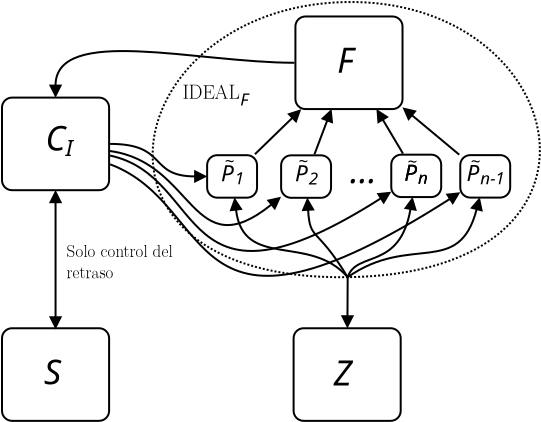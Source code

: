 <?xml version="1.0" encoding="UTF-8"?>
<dia:diagram xmlns:dia="http://www.lysator.liu.se/~alla/dia/">
  <dia:layer name="Fondo" visible="true" active="true">
    <dia:object type="Standard - Beziergon" version="0" id="O0">
      <dia:attribute name="obj_pos">
        <dia:point val="12.312,5.65"/>
      </dia:attribute>
      <dia:attribute name="obj_bb">
        <dia:rectangle val="2.667,5.596;22.13,19.458"/>
      </dia:attribute>
      <dia:attribute name="bez_points">
        <dia:point val="12.312,5.65"/>
        <dia:point val="23.525,5.382"/>
        <dia:point val="26.97,19.206"/>
        <dia:point val="12.47,19.406"/>
        <dia:point val="-2.03,19.606"/>
        <dia:point val="1.1,5.918"/>
      </dia:attribute>
      <dia:attribute name="corner_types">
        <dia:enum val="139472688"/>
        <dia:enum val="0"/>
        <dia:enum val="0"/>
      </dia:attribute>
      <dia:attribute name="line_width">
        <dia:real val="0.1"/>
      </dia:attribute>
      <dia:attribute name="show_background">
        <dia:boolean val="false"/>
      </dia:attribute>
      <dia:attribute name="line_style">
        <dia:enum val="4"/>
      </dia:attribute>
    </dia:object>
    <dia:group>
      <dia:object type="Standard - Text" version="1" id="O1">
        <dia:attribute name="obj_pos">
          <dia:point val="11.773,24.82"/>
        </dia:attribute>
        <dia:attribute name="obj_bb">
          <dia:rectangle val="11.773,23.503;13.041,26.443"/>
        </dia:attribute>
        <dia:attribute name="text">
          <dia:composite type="text">
            <dia:attribute name="string">
              <dia:string>#Z#</dia:string>
            </dia:attribute>
            <dia:attribute name="font">
              <dia:font family="LMMathSymbols9" style="8" name="Courier"/>
            </dia:attribute>
            <dia:attribute name="height">
              <dia:real val="2.117"/>
            </dia:attribute>
            <dia:attribute name="pos">
              <dia:point val="11.773,24.82"/>
            </dia:attribute>
            <dia:attribute name="color">
              <dia:color val="#000000"/>
            </dia:attribute>
            <dia:attribute name="alignment">
              <dia:enum val="0"/>
            </dia:attribute>
          </dia:composite>
        </dia:attribute>
        <dia:attribute name="valign">
          <dia:enum val="3"/>
        </dia:attribute>
      </dia:object>
      <dia:object type="Standard - Box" version="0" id="O2">
        <dia:attribute name="obj_pos">
          <dia:point val="9.766,21.958"/>
        </dia:attribute>
        <dia:attribute name="obj_bb">
          <dia:rectangle val="9.716,21.908;15.171,26.638"/>
        </dia:attribute>
        <dia:attribute name="elem_corner">
          <dia:point val="9.766,21.958"/>
        </dia:attribute>
        <dia:attribute name="elem_width">
          <dia:real val="5.355"/>
        </dia:attribute>
        <dia:attribute name="elem_height">
          <dia:real val="4.63"/>
        </dia:attribute>
        <dia:attribute name="border_width">
          <dia:real val="0.1"/>
        </dia:attribute>
        <dia:attribute name="show_background">
          <dia:boolean val="false"/>
        </dia:attribute>
        <dia:attribute name="corner_radius">
          <dia:real val="0.5"/>
        </dia:attribute>
      </dia:object>
    </dia:group>
    <dia:object type="Standard - Line" version="0" id="O3">
      <dia:attribute name="obj_pos">
        <dia:point val="12.457,21.908"/>
      </dia:attribute>
      <dia:attribute name="obj_bb">
        <dia:rectangle val="12.129,19.356;12.791,21.97"/>
      </dia:attribute>
      <dia:attribute name="conn_endpoints">
        <dia:point val="12.457,21.908"/>
        <dia:point val="12.47,19.406"/>
      </dia:attribute>
      <dia:attribute name="numcp">
        <dia:int val="1"/>
      </dia:attribute>
      <dia:attribute name="start_arrow">
        <dia:enum val="3"/>
      </dia:attribute>
      <dia:attribute name="start_arrow_length">
        <dia:real val="0.5"/>
      </dia:attribute>
      <dia:attribute name="start_arrow_width">
        <dia:real val="0.5"/>
      </dia:attribute>
      <dia:connections>
        <dia:connection handle="0" to="O2" connection="8"/>
        <dia:connection handle="1" to="O0" connection="2"/>
      </dia:connections>
    </dia:object>
    <dia:object type="Standard - Text" version="1" id="O4">
      <dia:attribute name="obj_pos">
        <dia:point val="12.583,14.717"/>
      </dia:attribute>
      <dia:attribute name="obj_bb">
        <dia:rectangle val="12.583,13.447;13.963,15.142"/>
      </dia:attribute>
      <dia:attribute name="text">
        <dia:composite type="text">
          <dia:attribute name="string">
            <dia:string>#...#</dia:string>
          </dia:attribute>
          <dia:attribute name="font">
            <dia:font family="LMMathItalic12" style="8" name="Courier"/>
          </dia:attribute>
          <dia:attribute name="height">
            <dia:real val="2.117"/>
          </dia:attribute>
          <dia:attribute name="pos">
            <dia:point val="12.583,14.717"/>
          </dia:attribute>
          <dia:attribute name="color">
            <dia:color val="#000000"/>
          </dia:attribute>
          <dia:attribute name="alignment">
            <dia:enum val="0"/>
          </dia:attribute>
        </dia:composite>
      </dia:attribute>
      <dia:attribute name="valign">
        <dia:enum val="3"/>
      </dia:attribute>
    </dia:object>
    <dia:object type="Standard - BezierLine" version="0" id="O5">
      <dia:attribute name="obj_pos">
        <dia:point val="10.39,14.374"/>
      </dia:attribute>
      <dia:attribute name="obj_bb">
        <dia:rectangle val="10.405,15.432;12.539,19.475"/>
      </dia:attribute>
      <dia:attribute name="bez_points">
        <dia:point val="10.39,14.374"/>
        <dia:point val="10.52,16.52"/>
        <dia:point val="10.893,16.806"/>
        <dia:point val="12.47,19.406"/>
      </dia:attribute>
      <dia:attribute name="corner_types">
        <dia:enum val="0"/>
        <dia:enum val="0"/>
      </dia:attribute>
      <dia:attribute name="start_arrow">
        <dia:enum val="3"/>
      </dia:attribute>
      <dia:attribute name="start_arrow_length">
        <dia:real val="0.5"/>
      </dia:attribute>
      <dia:attribute name="start_arrow_width">
        <dia:real val="0.5"/>
      </dia:attribute>
      <dia:connections>
        <dia:connection handle="0" to="O24" connection="8"/>
        <dia:connection handle="3" to="O0" connection="2"/>
      </dia:connections>
    </dia:object>
    <dia:object type="Standard - BezierLine" version="0" id="O6">
      <dia:attribute name="obj_pos">
        <dia:point val="6.69,14.367"/>
      </dia:attribute>
      <dia:attribute name="obj_bb">
        <dia:rectangle val="6.766,15.421;12.54,19.477"/>
      </dia:attribute>
      <dia:attribute name="bez_points">
        <dia:point val="6.69,14.367"/>
        <dia:point val="7.112,17.95"/>
        <dia:point val="10.562,17.2"/>
        <dia:point val="12.47,19.406"/>
      </dia:attribute>
      <dia:attribute name="corner_types">
        <dia:enum val="0"/>
        <dia:enum val="0"/>
      </dia:attribute>
      <dia:attribute name="start_arrow">
        <dia:enum val="3"/>
      </dia:attribute>
      <dia:attribute name="start_arrow_length">
        <dia:real val="0.5"/>
      </dia:attribute>
      <dia:attribute name="start_arrow_width">
        <dia:real val="0.5"/>
      </dia:attribute>
      <dia:connections>
        <dia:connection handle="0" to="O16" connection="8"/>
        <dia:connection handle="3" to="O0" connection="2"/>
      </dia:connections>
    </dia:object>
    <dia:object type="Standard - BezierLine" version="0" id="O7">
      <dia:attribute name="obj_pos">
        <dia:point val="12.47,19.406"/>
      </dia:attribute>
      <dia:attribute name="obj_bb">
        <dia:rectangle val="12.407,15.393;15.764,19.469"/>
      </dia:attribute>
      <dia:attribute name="bez_points">
        <dia:point val="12.47,19.406"/>
        <dia:point val="12.92,18.056"/>
        <dia:point val="15.27,17.985"/>
        <dia:point val="15.897,14.339"/>
      </dia:attribute>
      <dia:attribute name="corner_types">
        <dia:enum val="0"/>
        <dia:enum val="0"/>
      </dia:attribute>
      <dia:attribute name="end_arrow">
        <dia:enum val="3"/>
      </dia:attribute>
      <dia:attribute name="end_arrow_length">
        <dia:real val="0.5"/>
      </dia:attribute>
      <dia:attribute name="end_arrow_width">
        <dia:real val="0.5"/>
      </dia:attribute>
      <dia:connections>
        <dia:connection handle="0" to="O0" connection="2"/>
        <dia:connection handle="3" to="O30" connection="8"/>
      </dia:connections>
    </dia:object>
    <dia:object type="Standard - BezierLine" version="0" id="O8">
      <dia:attribute name="obj_pos">
        <dia:point val="19.347,14.363"/>
      </dia:attribute>
      <dia:attribute name="obj_bb">
        <dia:rectangle val="12.4,15.413;19.12,19.476"/>
      </dia:attribute>
      <dia:attribute name="bez_points">
        <dia:point val="19.347,14.363"/>
        <dia:point val="18.312,18.35"/>
        <dia:point val="15.613,17.2"/>
        <dia:point val="12.47,19.406"/>
      </dia:attribute>
      <dia:attribute name="corner_types">
        <dia:enum val="0"/>
        <dia:enum val="0"/>
      </dia:attribute>
      <dia:attribute name="start_arrow">
        <dia:enum val="3"/>
      </dia:attribute>
      <dia:attribute name="start_arrow_length">
        <dia:real val="0.5"/>
      </dia:attribute>
      <dia:attribute name="start_arrow_width">
        <dia:real val="0.5"/>
      </dia:attribute>
      <dia:connections>
        <dia:connection handle="0" to="O20" connection="8"/>
        <dia:connection handle="3" to="O0" connection="2"/>
      </dia:connections>
    </dia:object>
    <dia:object type="Standard - Box" version="0" id="O9">
      <dia:attribute name="obj_pos">
        <dia:point val="-4.814,10.426"/>
      </dia:attribute>
      <dia:attribute name="obj_bb">
        <dia:rectangle val="-4.864,10.376;0.591,15.106"/>
      </dia:attribute>
      <dia:attribute name="elem_corner">
        <dia:point val="-4.814,10.426"/>
      </dia:attribute>
      <dia:attribute name="elem_width">
        <dia:real val="5.355"/>
      </dia:attribute>
      <dia:attribute name="elem_height">
        <dia:real val="4.63"/>
      </dia:attribute>
      <dia:attribute name="border_width">
        <dia:real val="0.1"/>
      </dia:attribute>
      <dia:attribute name="show_background">
        <dia:boolean val="false"/>
      </dia:attribute>
      <dia:attribute name="corner_radius">
        <dia:real val="0.5"/>
      </dia:attribute>
    </dia:object>
    <dia:object type="Standard - Text" version="1" id="O10">
      <dia:attribute name="obj_pos">
        <dia:point val="-2.633,13.089"/>
      </dia:attribute>
      <dia:attribute name="obj_bb">
        <dia:rectangle val="-2.633,11.771;-1.713,14.711"/>
      </dia:attribute>
      <dia:attribute name="text">
        <dia:composite type="text">
          <dia:attribute name="string">
            <dia:string>#C#</dia:string>
          </dia:attribute>
          <dia:attribute name="font">
            <dia:font family="LMMathSymbols9" style="8" name="Courier"/>
          </dia:attribute>
          <dia:attribute name="height">
            <dia:real val="2.117"/>
          </dia:attribute>
          <dia:attribute name="pos">
            <dia:point val="-2.633,13.089"/>
          </dia:attribute>
          <dia:attribute name="color">
            <dia:color val="#000000"/>
          </dia:attribute>
          <dia:attribute name="alignment">
            <dia:enum val="0"/>
          </dia:attribute>
        </dia:composite>
      </dia:attribute>
      <dia:attribute name="valign">
        <dia:enum val="3"/>
      </dia:attribute>
    </dia:object>
    <dia:object type="Standard - Line" version="0" id="O11">
      <dia:attribute name="obj_pos">
        <dia:point val="-2.136,15.106"/>
      </dia:attribute>
      <dia:attribute name="obj_bb">
        <dia:rectangle val="-2.467,15.044;-1.805,22.02"/>
      </dia:attribute>
      <dia:attribute name="conn_endpoints">
        <dia:point val="-2.136,15.106"/>
        <dia:point val="-2.136,21.958"/>
      </dia:attribute>
      <dia:attribute name="numcp">
        <dia:int val="1"/>
      </dia:attribute>
      <dia:attribute name="start_arrow">
        <dia:enum val="3"/>
      </dia:attribute>
      <dia:attribute name="start_arrow_length">
        <dia:real val="0.5"/>
      </dia:attribute>
      <dia:attribute name="start_arrow_width">
        <dia:real val="0.5"/>
      </dia:attribute>
      <dia:attribute name="end_arrow">
        <dia:enum val="3"/>
      </dia:attribute>
      <dia:attribute name="end_arrow_length">
        <dia:real val="0.5"/>
      </dia:attribute>
      <dia:attribute name="end_arrow_width">
        <dia:real val="0.5"/>
      </dia:attribute>
      <dia:connections>
        <dia:connection handle="0" to="O9" connection="8"/>
        <dia:connection handle="1" to="O32" connection="1"/>
      </dia:connections>
    </dia:object>
    <dia:object type="Standard - Text" version="1" id="O12">
      <dia:attribute name="obj_pos">
        <dia:point val="-1.587,18.4"/>
      </dia:attribute>
      <dia:attribute name="obj_bb">
        <dia:rectangle val="-1.587,17.418;3.727,19.761"/>
      </dia:attribute>
      <dia:attribute name="text">
        <dia:composite type="text">
          <dia:attribute name="string">
            <dia:string>#Solo control del
retraso#</dia:string>
          </dia:attribute>
          <dia:attribute name="font">
            <dia:font family="LMRoman17" style="0" name="Courier"/>
          </dia:attribute>
          <dia:attribute name="height">
            <dia:real val="1.058"/>
          </dia:attribute>
          <dia:attribute name="pos">
            <dia:point val="-1.587,18.4"/>
          </dia:attribute>
          <dia:attribute name="color">
            <dia:color val="#000000"/>
          </dia:attribute>
          <dia:attribute name="alignment">
            <dia:enum val="0"/>
          </dia:attribute>
        </dia:composite>
      </dia:attribute>
      <dia:attribute name="valign">
        <dia:enum val="3"/>
      </dia:attribute>
    </dia:object>
    <dia:object type="Standard - Text" version="1" id="O13">
      <dia:attribute name="obj_pos">
        <dia:point val="-1.637,13.35"/>
      </dia:attribute>
      <dia:attribute name="obj_bb">
        <dia:rectangle val="-1.637,12.473;-0.875,14.432"/>
      </dia:attribute>
      <dia:attribute name="text">
        <dia:composite type="text">
          <dia:attribute name="string">
            <dia:string>#I#</dia:string>
          </dia:attribute>
          <dia:attribute name="font">
            <dia:font family="LMMathSymbols9" style="8" name="Courier"/>
          </dia:attribute>
          <dia:attribute name="height">
            <dia:real val="1.411"/>
          </dia:attribute>
          <dia:attribute name="pos">
            <dia:point val="-1.637,13.35"/>
          </dia:attribute>
          <dia:attribute name="color">
            <dia:color val="#000000"/>
          </dia:attribute>
          <dia:attribute name="alignment">
            <dia:enum val="0"/>
          </dia:attribute>
        </dia:composite>
      </dia:attribute>
      <dia:attribute name="valign">
        <dia:enum val="3"/>
      </dia:attribute>
    </dia:object>
    <dia:group>
      <dia:group>
        <dia:group>
          <dia:object type="Standard - Text" version="1" id="O14">
            <dia:attribute name="obj_pos">
              <dia:point val="6.142,14.606"/>
            </dia:attribute>
            <dia:attribute name="obj_bb">
              <dia:rectangle val="6.142,13.758;6.927,14.889"/>
            </dia:attribute>
            <dia:attribute name="text">
              <dia:composite type="text">
                <dia:attribute name="string">
                  <dia:string>#P#</dia:string>
                </dia:attribute>
                <dia:attribute name="font">
                  <dia:font family="LMMathItalic12" style="8" name="Courier"/>
                </dia:attribute>
                <dia:attribute name="height">
                  <dia:real val="1.411"/>
                </dia:attribute>
                <dia:attribute name="pos">
                  <dia:point val="6.142,14.606"/>
                </dia:attribute>
                <dia:attribute name="color">
                  <dia:color val="#000000"/>
                </dia:attribute>
                <dia:attribute name="alignment">
                  <dia:enum val="0"/>
                </dia:attribute>
              </dia:composite>
            </dia:attribute>
            <dia:attribute name="valign">
              <dia:enum val="3"/>
            </dia:attribute>
          </dia:object>
          <dia:object type="Standard - Text" version="1" id="O15">
            <dia:attribute name="obj_pos">
              <dia:point val="6.824,14.763"/>
            </dia:attribute>
            <dia:attribute name="obj_bb">
              <dia:rectangle val="6.824,14.128;7.239,14.975"/>
            </dia:attribute>
            <dia:attribute name="text">
              <dia:composite type="text">
                <dia:attribute name="string">
                  <dia:string>#1#</dia:string>
                </dia:attribute>
                <dia:attribute name="font">
                  <dia:font family="LMMathItalic12" style="8" name="Courier"/>
                </dia:attribute>
                <dia:attribute name="height">
                  <dia:real val="1.058"/>
                </dia:attribute>
                <dia:attribute name="pos">
                  <dia:point val="6.824,14.763"/>
                </dia:attribute>
                <dia:attribute name="color">
                  <dia:color val="#000000"/>
                </dia:attribute>
                <dia:attribute name="alignment">
                  <dia:enum val="0"/>
                </dia:attribute>
              </dia:composite>
            </dia:attribute>
            <dia:attribute name="valign">
              <dia:enum val="3"/>
            </dia:attribute>
          </dia:object>
        </dia:group>
        <dia:object type="Standard - Box" version="0" id="O16">
          <dia:attribute name="obj_pos">
            <dia:point val="5.442,13.306"/>
          </dia:attribute>
          <dia:attribute name="obj_bb">
            <dia:rectangle val="5.392,13.255;7.988,15.478"/>
          </dia:attribute>
          <dia:attribute name="elem_corner">
            <dia:point val="5.442,13.306"/>
          </dia:attribute>
          <dia:attribute name="elem_width">
            <dia:real val="2.496"/>
          </dia:attribute>
          <dia:attribute name="elem_height">
            <dia:real val="2.123"/>
          </dia:attribute>
          <dia:attribute name="border_width">
            <dia:real val="0.1"/>
          </dia:attribute>
          <dia:attribute name="show_background">
            <dia:boolean val="false"/>
          </dia:attribute>
          <dia:attribute name="corner_radius">
            <dia:real val="0.5"/>
          </dia:attribute>
        </dia:object>
      </dia:group>
      <dia:object type="Standard - Text" version="1" id="O17">
        <dia:attribute name="obj_pos">
          <dia:point val="6.312,13.899"/>
        </dia:attribute>
        <dia:attribute name="obj_bb">
          <dia:rectangle val="6.312,13.111;7.022,14.099"/>
        </dia:attribute>
        <dia:attribute name="text">
          <dia:composite type="text">
            <dia:attribute name="string">
              <dia:string>#~#</dia:string>
            </dia:attribute>
            <dia:attribute name="font">
              <dia:font family="LMMathItalic12" style="8" name="Courier"/>
            </dia:attribute>
            <dia:attribute name="height">
              <dia:real val="1.058"/>
            </dia:attribute>
            <dia:attribute name="pos">
              <dia:point val="6.312,13.899"/>
            </dia:attribute>
            <dia:attribute name="color">
              <dia:color val="#000000"/>
            </dia:attribute>
            <dia:attribute name="alignment">
              <dia:enum val="0"/>
            </dia:attribute>
          </dia:composite>
        </dia:attribute>
        <dia:attribute name="valign">
          <dia:enum val="3"/>
        </dia:attribute>
      </dia:object>
    </dia:group>
    <dia:group>
      <dia:group>
        <dia:group>
          <dia:object type="Standard - Text" version="1" id="O18">
            <dia:attribute name="obj_pos">
              <dia:point val="18.413,14.602"/>
            </dia:attribute>
            <dia:attribute name="obj_bb">
              <dia:rectangle val="18.413,13.755;19.198,14.885"/>
            </dia:attribute>
            <dia:attribute name="text">
              <dia:composite type="text">
                <dia:attribute name="string">
                  <dia:string>#P#</dia:string>
                </dia:attribute>
                <dia:attribute name="font">
                  <dia:font family="LMMathItalic12" style="8" name="Courier"/>
                </dia:attribute>
                <dia:attribute name="height">
                  <dia:real val="1.411"/>
                </dia:attribute>
                <dia:attribute name="pos">
                  <dia:point val="18.413,14.602"/>
                </dia:attribute>
                <dia:attribute name="color">
                  <dia:color val="#000000"/>
                </dia:attribute>
                <dia:attribute name="alignment">
                  <dia:enum val="0"/>
                </dia:attribute>
              </dia:composite>
            </dia:attribute>
            <dia:attribute name="valign">
              <dia:enum val="3"/>
            </dia:attribute>
          </dia:object>
          <dia:object type="Standard - Text" version="1" id="O19">
            <dia:attribute name="obj_pos">
              <dia:point val="19.095,14.759"/>
            </dia:attribute>
            <dia:attribute name="obj_bb">
              <dia:rectangle val="19.095,13.972;20.31,14.972"/>
            </dia:attribute>
            <dia:attribute name="text">
              <dia:composite type="text">
                <dia:attribute name="string">
                  <dia:string>#n-1#</dia:string>
                </dia:attribute>
                <dia:attribute name="font">
                  <dia:font family="LMMathItalic12" style="8" name="Courier"/>
                </dia:attribute>
                <dia:attribute name="height">
                  <dia:real val="1.058"/>
                </dia:attribute>
                <dia:attribute name="pos">
                  <dia:point val="19.095,14.759"/>
                </dia:attribute>
                <dia:attribute name="color">
                  <dia:color val="#000000"/>
                </dia:attribute>
                <dia:attribute name="alignment">
                  <dia:enum val="0"/>
                </dia:attribute>
              </dia:composite>
            </dia:attribute>
            <dia:attribute name="valign">
              <dia:enum val="3"/>
            </dia:attribute>
          </dia:object>
        </dia:group>
        <dia:object type="Standard - Box" version="0" id="O20">
          <dia:attribute name="obj_pos">
            <dia:point val="18.099,13.302"/>
          </dia:attribute>
          <dia:attribute name="obj_bb">
            <dia:rectangle val="18.049,13.252;20.645,15.475"/>
          </dia:attribute>
          <dia:attribute name="elem_corner">
            <dia:point val="18.099,13.302"/>
          </dia:attribute>
          <dia:attribute name="elem_width">
            <dia:real val="2.496"/>
          </dia:attribute>
          <dia:attribute name="elem_height">
            <dia:real val="2.123"/>
          </dia:attribute>
          <dia:attribute name="border_width">
            <dia:real val="0.1"/>
          </dia:attribute>
          <dia:attribute name="show_background">
            <dia:boolean val="false"/>
          </dia:attribute>
          <dia:attribute name="corner_radius">
            <dia:real val="0.5"/>
          </dia:attribute>
        </dia:object>
      </dia:group>
      <dia:object type="Standard - Text" version="1" id="O21">
        <dia:attribute name="obj_pos">
          <dia:point val="18.608,13.902"/>
        </dia:attribute>
        <dia:attribute name="obj_bb">
          <dia:rectangle val="18.608,13.115;19.317,14.102"/>
        </dia:attribute>
        <dia:attribute name="text">
          <dia:composite type="text">
            <dia:attribute name="string">
              <dia:string>#~#</dia:string>
            </dia:attribute>
            <dia:attribute name="font">
              <dia:font family="LMMathItalic12" style="8" name="Courier"/>
            </dia:attribute>
            <dia:attribute name="height">
              <dia:real val="1.058"/>
            </dia:attribute>
            <dia:attribute name="pos">
              <dia:point val="18.608,13.902"/>
            </dia:attribute>
            <dia:attribute name="color">
              <dia:color val="#000000"/>
            </dia:attribute>
            <dia:attribute name="alignment">
              <dia:enum val="0"/>
            </dia:attribute>
          </dia:composite>
        </dia:attribute>
        <dia:attribute name="valign">
          <dia:enum val="3"/>
        </dia:attribute>
      </dia:object>
    </dia:group>
    <dia:group>
      <dia:group>
        <dia:group>
          <dia:object type="Standard - Text" version="1" id="O22">
            <dia:attribute name="obj_pos">
              <dia:point val="9.842,14.614"/>
            </dia:attribute>
            <dia:attribute name="obj_bb">
              <dia:rectangle val="9.842,13.766;10.627,14.896"/>
            </dia:attribute>
            <dia:attribute name="text">
              <dia:composite type="text">
                <dia:attribute name="string">
                  <dia:string>#P#</dia:string>
                </dia:attribute>
                <dia:attribute name="font">
                  <dia:font family="LMMathItalic12" style="8" name="Courier"/>
                </dia:attribute>
                <dia:attribute name="height">
                  <dia:real val="1.411"/>
                </dia:attribute>
                <dia:attribute name="pos">
                  <dia:point val="9.842,14.614"/>
                </dia:attribute>
                <dia:attribute name="color">
                  <dia:color val="#000000"/>
                </dia:attribute>
                <dia:attribute name="alignment">
                  <dia:enum val="0"/>
                </dia:attribute>
              </dia:composite>
            </dia:attribute>
            <dia:attribute name="valign">
              <dia:enum val="3"/>
            </dia:attribute>
          </dia:object>
          <dia:object type="Standard - Text" version="1" id="O23">
            <dia:attribute name="obj_pos">
              <dia:point val="10.524,14.77"/>
            </dia:attribute>
            <dia:attribute name="obj_bb">
              <dia:rectangle val="10.524,14.135;10.939,14.983"/>
            </dia:attribute>
            <dia:attribute name="text">
              <dia:composite type="text">
                <dia:attribute name="string">
                  <dia:string>#2#</dia:string>
                </dia:attribute>
                <dia:attribute name="font">
                  <dia:font family="LMMathItalic12" style="8" name="Courier"/>
                </dia:attribute>
                <dia:attribute name="height">
                  <dia:real val="1.058"/>
                </dia:attribute>
                <dia:attribute name="pos">
                  <dia:point val="10.524,14.77"/>
                </dia:attribute>
                <dia:attribute name="color">
                  <dia:color val="#000000"/>
                </dia:attribute>
                <dia:attribute name="alignment">
                  <dia:enum val="0"/>
                </dia:attribute>
              </dia:composite>
            </dia:attribute>
            <dia:attribute name="valign">
              <dia:enum val="3"/>
            </dia:attribute>
          </dia:object>
        </dia:group>
        <dia:object type="Standard - Box" version="0" id="O24">
          <dia:attribute name="obj_pos">
            <dia:point val="9.142,13.313"/>
          </dia:attribute>
          <dia:attribute name="obj_bb">
            <dia:rectangle val="9.092,13.263;11.688,15.486"/>
          </dia:attribute>
          <dia:attribute name="elem_corner">
            <dia:point val="9.142,13.313"/>
          </dia:attribute>
          <dia:attribute name="elem_width">
            <dia:real val="2.496"/>
          </dia:attribute>
          <dia:attribute name="elem_height">
            <dia:real val="2.123"/>
          </dia:attribute>
          <dia:attribute name="border_width">
            <dia:real val="0.1"/>
          </dia:attribute>
          <dia:attribute name="show_background">
            <dia:boolean val="false"/>
          </dia:attribute>
          <dia:attribute name="corner_radius">
            <dia:real val="0.5"/>
          </dia:attribute>
        </dia:object>
      </dia:group>
      <dia:object type="Standard - Text" version="1" id="O25">
        <dia:attribute name="obj_pos">
          <dia:point val="10.002,13.891"/>
        </dia:attribute>
        <dia:attribute name="obj_bb">
          <dia:rectangle val="10.002,13.104;10.713,14.091"/>
        </dia:attribute>
        <dia:attribute name="text">
          <dia:composite type="text">
            <dia:attribute name="string">
              <dia:string>#~#</dia:string>
            </dia:attribute>
            <dia:attribute name="font">
              <dia:font family="LMMathItalic12" style="8" name="Courier"/>
            </dia:attribute>
            <dia:attribute name="height">
              <dia:real val="1.058"/>
            </dia:attribute>
            <dia:attribute name="pos">
              <dia:point val="10.002,13.891"/>
            </dia:attribute>
            <dia:attribute name="color">
              <dia:color val="#000000"/>
            </dia:attribute>
            <dia:attribute name="alignment">
              <dia:enum val="0"/>
            </dia:attribute>
          </dia:composite>
        </dia:attribute>
        <dia:attribute name="valign">
          <dia:enum val="3"/>
        </dia:attribute>
      </dia:object>
    </dia:group>
    <dia:group>
      <dia:group>
        <dia:group>
          <dia:object type="Standard - Text" version="1" id="O26">
            <dia:attribute name="obj_pos">
              <dia:point val="15.298,14.579"/>
            </dia:attribute>
            <dia:attribute name="obj_bb">
              <dia:rectangle val="15.298,13.731;16.083,14.861"/>
            </dia:attribute>
            <dia:attribute name="text">
              <dia:composite type="text">
                <dia:attribute name="string">
                  <dia:string>#P#</dia:string>
                </dia:attribute>
                <dia:attribute name="font">
                  <dia:font family="LMMathItalic12" style="8" name="Courier"/>
                </dia:attribute>
                <dia:attribute name="height">
                  <dia:real val="1.411"/>
                </dia:attribute>
                <dia:attribute name="pos">
                  <dia:point val="15.298,14.579"/>
                </dia:attribute>
                <dia:attribute name="color">
                  <dia:color val="#000000"/>
                </dia:attribute>
                <dia:attribute name="alignment">
                  <dia:enum val="0"/>
                </dia:attribute>
              </dia:composite>
            </dia:attribute>
            <dia:attribute name="valign">
              <dia:enum val="3"/>
            </dia:attribute>
          </dia:object>
          <dia:object type="Standard - Text" version="1" id="O27">
            <dia:attribute name="obj_pos">
              <dia:point val="15.98,14.735"/>
            </dia:attribute>
            <dia:attribute name="obj_bb">
              <dia:rectangle val="15.98,14.1;16.476,14.948"/>
            </dia:attribute>
            <dia:attribute name="text">
              <dia:composite type="text">
                <dia:attribute name="string">
                  <dia:string>#n#</dia:string>
                </dia:attribute>
                <dia:attribute name="font">
                  <dia:font family="LMMathItalic12" style="8" name="Courier"/>
                </dia:attribute>
                <dia:attribute name="height">
                  <dia:real val="1.058"/>
                </dia:attribute>
                <dia:attribute name="pos">
                  <dia:point val="15.98,14.735"/>
                </dia:attribute>
                <dia:attribute name="color">
                  <dia:color val="#000000"/>
                </dia:attribute>
                <dia:attribute name="alignment">
                  <dia:enum val="0"/>
                </dia:attribute>
              </dia:composite>
            </dia:attribute>
            <dia:attribute name="valign">
              <dia:enum val="3"/>
            </dia:attribute>
          </dia:object>
          <dia:object type="Standard - Text" version="1" id="O28">
            <dia:attribute name="obj_pos">
              <dia:point val="15.298,14.579"/>
            </dia:attribute>
            <dia:attribute name="obj_bb">
              <dia:rectangle val="15.298,13.731;16.083,14.861"/>
            </dia:attribute>
            <dia:attribute name="text">
              <dia:composite type="text">
                <dia:attribute name="string">
                  <dia:string>#P#</dia:string>
                </dia:attribute>
                <dia:attribute name="font">
                  <dia:font family="LMMathItalic12" style="8" name="Courier"/>
                </dia:attribute>
                <dia:attribute name="height">
                  <dia:real val="1.411"/>
                </dia:attribute>
                <dia:attribute name="pos">
                  <dia:point val="15.298,14.579"/>
                </dia:attribute>
                <dia:attribute name="color">
                  <dia:color val="#000000"/>
                </dia:attribute>
                <dia:attribute name="alignment">
                  <dia:enum val="0"/>
                </dia:attribute>
              </dia:composite>
            </dia:attribute>
            <dia:attribute name="valign">
              <dia:enum val="3"/>
            </dia:attribute>
          </dia:object>
          <dia:object type="Standard - Text" version="1" id="O29">
            <dia:attribute name="obj_pos">
              <dia:point val="15.98,14.735"/>
            </dia:attribute>
            <dia:attribute name="obj_bb">
              <dia:rectangle val="15.98,14.1;16.476,14.948"/>
            </dia:attribute>
            <dia:attribute name="text">
              <dia:composite type="text">
                <dia:attribute name="string">
                  <dia:string>#n#</dia:string>
                </dia:attribute>
                <dia:attribute name="font">
                  <dia:font family="LMMathItalic12" style="8" name="Courier"/>
                </dia:attribute>
                <dia:attribute name="height">
                  <dia:real val="1.058"/>
                </dia:attribute>
                <dia:attribute name="pos">
                  <dia:point val="15.98,14.735"/>
                </dia:attribute>
                <dia:attribute name="color">
                  <dia:color val="#000000"/>
                </dia:attribute>
                <dia:attribute name="alignment">
                  <dia:enum val="0"/>
                </dia:attribute>
              </dia:composite>
            </dia:attribute>
            <dia:attribute name="valign">
              <dia:enum val="3"/>
            </dia:attribute>
          </dia:object>
        </dia:group>
        <dia:object type="Standard - Box" version="0" id="O30">
          <dia:attribute name="obj_pos">
            <dia:point val="14.649,13.278"/>
          </dia:attribute>
          <dia:attribute name="obj_bb">
            <dia:rectangle val="14.599,13.228;17.195,15.451"/>
          </dia:attribute>
          <dia:attribute name="elem_corner">
            <dia:point val="14.649,13.278"/>
          </dia:attribute>
          <dia:attribute name="elem_width">
            <dia:real val="2.496"/>
          </dia:attribute>
          <dia:attribute name="elem_height">
            <dia:real val="2.123"/>
          </dia:attribute>
          <dia:attribute name="border_width">
            <dia:real val="0.1"/>
          </dia:attribute>
          <dia:attribute name="show_background">
            <dia:boolean val="false"/>
          </dia:attribute>
          <dia:attribute name="corner_radius">
            <dia:real val="0.5"/>
          </dia:attribute>
        </dia:object>
      </dia:group>
      <dia:object type="Standard - Text" version="1" id="O31">
        <dia:attribute name="obj_pos">
          <dia:point val="15.447,13.926"/>
        </dia:attribute>
        <dia:attribute name="obj_bb">
          <dia:rectangle val="15.447,13.139;16.157,14.126"/>
        </dia:attribute>
        <dia:attribute name="text">
          <dia:composite type="text">
            <dia:attribute name="string">
              <dia:string>#~#</dia:string>
            </dia:attribute>
            <dia:attribute name="font">
              <dia:font family="LMMathItalic12" style="8" name="Courier"/>
            </dia:attribute>
            <dia:attribute name="height">
              <dia:real val="1.058"/>
            </dia:attribute>
            <dia:attribute name="pos">
              <dia:point val="15.447,13.926"/>
            </dia:attribute>
            <dia:attribute name="color">
              <dia:color val="#000000"/>
            </dia:attribute>
            <dia:attribute name="alignment">
              <dia:enum val="0"/>
            </dia:attribute>
          </dia:composite>
        </dia:attribute>
        <dia:attribute name="valign">
          <dia:enum val="3"/>
        </dia:attribute>
      </dia:object>
    </dia:group>
    <dia:group>
      <dia:object type="Standard - Box" version="0" id="O32">
        <dia:attribute name="obj_pos">
          <dia:point val="-4.814,21.958"/>
        </dia:attribute>
        <dia:attribute name="obj_bb">
          <dia:rectangle val="-4.864,21.908;0.591,26.638"/>
        </dia:attribute>
        <dia:attribute name="elem_corner">
          <dia:point val="-4.814,21.958"/>
        </dia:attribute>
        <dia:attribute name="elem_width">
          <dia:real val="5.355"/>
        </dia:attribute>
        <dia:attribute name="elem_height">
          <dia:real val="4.63"/>
        </dia:attribute>
        <dia:attribute name="border_width">
          <dia:real val="0.1"/>
        </dia:attribute>
        <dia:attribute name="show_background">
          <dia:boolean val="false"/>
        </dia:attribute>
        <dia:attribute name="corner_radius">
          <dia:real val="0.5"/>
        </dia:attribute>
      </dia:object>
      <dia:object type="Standard - Text" version="1" id="O33">
        <dia:attribute name="obj_pos">
          <dia:point val="-2.718,24.77"/>
        </dia:attribute>
        <dia:attribute name="obj_bb">
          <dia:rectangle val="-2.718,23.453;-1.635,26.393"/>
        </dia:attribute>
        <dia:attribute name="text">
          <dia:composite type="text">
            <dia:attribute name="string">
              <dia:string>#S#</dia:string>
            </dia:attribute>
            <dia:attribute name="font">
              <dia:font family="LMMathSymbols9" style="8" name="Courier"/>
            </dia:attribute>
            <dia:attribute name="height">
              <dia:real val="2.117"/>
            </dia:attribute>
            <dia:attribute name="pos">
              <dia:point val="-2.718,24.77"/>
            </dia:attribute>
            <dia:attribute name="color">
              <dia:color val="#000000"/>
            </dia:attribute>
            <dia:attribute name="alignment">
              <dia:enum val="0"/>
            </dia:attribute>
          </dia:composite>
        </dia:attribute>
        <dia:attribute name="valign">
          <dia:enum val="3"/>
        </dia:attribute>
      </dia:object>
    </dia:group>
    <dia:group>
      <dia:object type="Standard - Box" version="0" id="O34">
        <dia:attribute name="obj_pos">
          <dia:point val="9.857,6.37"/>
        </dia:attribute>
        <dia:attribute name="obj_bb">
          <dia:rectangle val="9.807,6.32;15.262,11.05"/>
        </dia:attribute>
        <dia:attribute name="elem_corner">
          <dia:point val="9.857,6.37"/>
        </dia:attribute>
        <dia:attribute name="elem_width">
          <dia:real val="5.355"/>
        </dia:attribute>
        <dia:attribute name="elem_height">
          <dia:real val="4.63"/>
        </dia:attribute>
        <dia:attribute name="border_width">
          <dia:real val="0.1"/>
        </dia:attribute>
        <dia:attribute name="show_background">
          <dia:boolean val="false"/>
        </dia:attribute>
        <dia:attribute name="corner_radius">
          <dia:real val="0.5"/>
        </dia:attribute>
      </dia:object>
      <dia:object type="Standard - Text" version="1" id="O35">
        <dia:attribute name="obj_pos">
          <dia:point val="11.953,9.182"/>
        </dia:attribute>
        <dia:attribute name="obj_bb">
          <dia:rectangle val="11.953,7.865;13.381,10.805"/>
        </dia:attribute>
        <dia:attribute name="text">
          <dia:composite type="text">
            <dia:attribute name="string">
              <dia:string>#F#</dia:string>
            </dia:attribute>
            <dia:attribute name="font">
              <dia:font family="LMMathSymbols9" style="8" name="Courier"/>
            </dia:attribute>
            <dia:attribute name="height">
              <dia:real val="2.117"/>
            </dia:attribute>
            <dia:attribute name="pos">
              <dia:point val="11.953,9.182"/>
            </dia:attribute>
            <dia:attribute name="color">
              <dia:color val="#000000"/>
            </dia:attribute>
            <dia:attribute name="alignment">
              <dia:enum val="0"/>
            </dia:attribute>
          </dia:composite>
        </dia:attribute>
        <dia:attribute name="valign">
          <dia:enum val="3"/>
        </dia:attribute>
      </dia:object>
    </dia:group>
    <dia:object type="Standard - Line" version="0" id="O36">
      <dia:attribute name="obj_pos">
        <dia:point val="7.834,13.255"/>
      </dia:attribute>
      <dia:attribute name="obj_bb">
        <dia:rectangle val="7.763,10.972;10.183,13.326"/>
      </dia:attribute>
      <dia:attribute name="conn_endpoints">
        <dia:point val="7.834,13.255"/>
        <dia:point val="10.103,11.049"/>
      </dia:attribute>
      <dia:attribute name="numcp">
        <dia:int val="1"/>
      </dia:attribute>
      <dia:attribute name="end_arrow">
        <dia:enum val="3"/>
      </dia:attribute>
      <dia:attribute name="end_arrow_length">
        <dia:real val="0.5"/>
      </dia:attribute>
      <dia:attribute name="end_arrow_width">
        <dia:real val="0.5"/>
      </dia:attribute>
      <dia:connections>
        <dia:connection handle="0" to="O16" connection="8"/>
        <dia:connection handle="1" to="O34" connection="8"/>
      </dia:connections>
    </dia:object>
    <dia:object type="Standard - Line" version="0" id="O37">
      <dia:attribute name="obj_pos">
        <dia:point val="10.809,13.263"/>
      </dia:attribute>
      <dia:attribute name="obj_bb">
        <dia:rectangle val="10.745,10.945;11.766,13.327"/>
      </dia:attribute>
      <dia:attribute name="conn_endpoints">
        <dia:point val="10.809,13.263"/>
        <dia:point val="11.644,11.05"/>
      </dia:attribute>
      <dia:attribute name="numcp">
        <dia:int val="1"/>
      </dia:attribute>
      <dia:attribute name="end_arrow">
        <dia:enum val="3"/>
      </dia:attribute>
      <dia:attribute name="end_arrow_length">
        <dia:real val="0.5"/>
      </dia:attribute>
      <dia:attribute name="end_arrow_width">
        <dia:real val="0.5"/>
      </dia:attribute>
      <dia:connections>
        <dia:connection handle="0" to="O24" connection="8"/>
        <dia:connection handle="1" to="O34" connection="8"/>
      </dia:connections>
    </dia:object>
    <dia:object type="Standard - Line" version="0" id="O38">
      <dia:attribute name="obj_pos">
        <dia:point val="15.236,13.228"/>
      </dia:attribute>
      <dia:attribute name="obj_bb">
        <dia:rectangle val="13.872,10.954;15.305,13.296"/>
      </dia:attribute>
      <dia:attribute name="conn_endpoints">
        <dia:point val="15.236,13.228"/>
        <dia:point val="13.941,11.05"/>
      </dia:attribute>
      <dia:attribute name="numcp">
        <dia:int val="1"/>
      </dia:attribute>
      <dia:attribute name="end_arrow">
        <dia:enum val="3"/>
      </dia:attribute>
      <dia:attribute name="end_arrow_length">
        <dia:real val="0.5"/>
      </dia:attribute>
      <dia:attribute name="end_arrow_width">
        <dia:real val="0.5"/>
      </dia:attribute>
      <dia:connections>
        <dia:connection handle="0" to="O30" connection="8"/>
        <dia:connection handle="1" to="O34" connection="8"/>
      </dia:connections>
    </dia:object>
    <dia:object type="Standard - Line" version="0" id="O39">
      <dia:attribute name="obj_pos">
        <dia:point val="18.049,13.281"/>
      </dia:attribute>
      <dia:attribute name="obj_bb">
        <dia:rectangle val="15.17,10.881;18.12,13.352"/>
      </dia:attribute>
      <dia:attribute name="conn_endpoints">
        <dia:point val="18.049,13.281"/>
        <dia:point val="15.256,10.953"/>
      </dia:attribute>
      <dia:attribute name="numcp">
        <dia:int val="1"/>
      </dia:attribute>
      <dia:attribute name="end_arrow">
        <dia:enum val="3"/>
      </dia:attribute>
      <dia:attribute name="end_arrow_length">
        <dia:real val="0.5"/>
      </dia:attribute>
      <dia:attribute name="end_arrow_width">
        <dia:real val="0.5"/>
      </dia:attribute>
      <dia:connections>
        <dia:connection handle="0" to="O20" connection="8"/>
        <dia:connection handle="1" to="O34" connection="8"/>
      </dia:connections>
    </dia:object>
    <dia:object type="Standard - BezierLine" version="0" id="O40">
      <dia:attribute name="obj_pos">
        <dia:point val="12.535,8.685"/>
      </dia:attribute>
      <dia:attribute name="obj_bb">
        <dia:rectangle val="-2.187,8.133;9.861,10.427"/>
      </dia:attribute>
      <dia:attribute name="bez_points">
        <dia:point val="12.535,8.685"/>
        <dia:point val="7.664,8.685"/>
        <dia:point val="-2.138,9.15"/>
        <dia:point val="-2.136,12.741"/>
      </dia:attribute>
      <dia:attribute name="corner_types">
        <dia:enum val="0"/>
        <dia:enum val="0"/>
      </dia:attribute>
      <dia:attribute name="end_arrow">
        <dia:enum val="3"/>
      </dia:attribute>
      <dia:attribute name="end_arrow_length">
        <dia:real val="0.5"/>
      </dia:attribute>
      <dia:attribute name="end_arrow_width">
        <dia:real val="0.5"/>
      </dia:attribute>
      <dia:connections>
        <dia:connection handle="0" to="O34" connection="8"/>
        <dia:connection handle="3" to="O9" connection="8"/>
      </dia:connections>
    </dia:object>
    <dia:object type="Standard - BezierLine" version="0" id="O41">
      <dia:attribute name="obj_pos">
        <dia:point val="-2.136,12.741"/>
      </dia:attribute>
      <dia:attribute name="obj_bb">
        <dia:rectangle val="0.541,12.691;5.443,14.417"/>
      </dia:attribute>
      <dia:attribute name="bez_points">
        <dia:point val="-2.136,12.741"/>
        <dia:point val="0.794,12.741"/>
        <dia:point val="3.76,14.367"/>
        <dia:point val="6.69,14.367"/>
      </dia:attribute>
      <dia:attribute name="corner_types">
        <dia:enum val="0"/>
        <dia:enum val="0"/>
      </dia:attribute>
      <dia:attribute name="end_arrow">
        <dia:enum val="3"/>
      </dia:attribute>
      <dia:attribute name="end_arrow_length">
        <dia:real val="0.5"/>
      </dia:attribute>
      <dia:attribute name="end_arrow_width">
        <dia:real val="0.5"/>
      </dia:attribute>
      <dia:connections>
        <dia:connection handle="0" to="O9" connection="8"/>
        <dia:connection handle="3" to="O16" connection="8"/>
      </dia:connections>
    </dia:object>
    <dia:object type="Standard - BezierLine" version="0" id="O42">
      <dia:attribute name="obj_pos">
        <dia:point val="-2.136,12.741"/>
      </dia:attribute>
      <dia:attribute name="obj_bb">
        <dia:rectangle val="0.529,13.043;9.164,16.696"/>
      </dia:attribute>
      <dia:attribute name="bez_points">
        <dia:point val="-2.136,12.741"/>
        <dia:point val="2.112,13.3"/>
        <dia:point val="5.963,17.95"/>
        <dia:point val="10.39,14.374"/>
      </dia:attribute>
      <dia:attribute name="corner_types">
        <dia:enum val="0"/>
        <dia:enum val="0"/>
      </dia:attribute>
      <dia:attribute name="end_arrow">
        <dia:enum val="3"/>
      </dia:attribute>
      <dia:attribute name="end_arrow_length">
        <dia:real val="0.5"/>
      </dia:attribute>
      <dia:attribute name="end_arrow_width">
        <dia:real val="0.5"/>
      </dia:attribute>
      <dia:connections>
        <dia:connection handle="0" to="O9" connection="8"/>
        <dia:connection handle="3" to="O24" connection="8"/>
      </dia:connections>
    </dia:object>
    <dia:object type="Standard - BezierLine" version="0" id="O43">
      <dia:attribute name="obj_pos">
        <dia:point val="-2.136,12.741"/>
      </dia:attribute>
      <dia:attribute name="obj_bb">
        <dia:rectangle val="0.532,13.265;14.668,18.044"/>
      </dia:attribute>
      <dia:attribute name="bez_points">
        <dia:point val="-2.136,12.741"/>
        <dia:point val="2.812,13.8"/>
        <dia:point val="5.112,21.2"/>
        <dia:point val="15.897,14.339"/>
      </dia:attribute>
      <dia:attribute name="corner_types">
        <dia:enum val="0"/>
        <dia:enum val="0"/>
      </dia:attribute>
      <dia:attribute name="end_arrow">
        <dia:enum val="3"/>
      </dia:attribute>
      <dia:attribute name="end_arrow_length">
        <dia:real val="0.5"/>
      </dia:attribute>
      <dia:attribute name="end_arrow_width">
        <dia:real val="0.5"/>
      </dia:attribute>
      <dia:connections>
        <dia:connection handle="0" to="O9" connection="8"/>
        <dia:connection handle="3" to="O30" connection="8"/>
      </dia:connections>
    </dia:object>
    <dia:object type="Standard - BezierLine" version="0" id="O44">
      <dia:attribute name="obj_pos">
        <dia:point val="-2.136,12.741"/>
      </dia:attribute>
      <dia:attribute name="obj_bb">
        <dia:rectangle val="0.527,13.698;18.12,19.301"/>
      </dia:attribute>
      <dia:attribute name="bez_points">
        <dia:point val="-2.136,12.741"/>
        <dia:point val="3.362,14.8"/>
        <dia:point val="5.362,23.3"/>
        <dia:point val="19.347,14.363"/>
      </dia:attribute>
      <dia:attribute name="corner_types">
        <dia:enum val="0"/>
        <dia:enum val="0"/>
      </dia:attribute>
      <dia:attribute name="end_arrow">
        <dia:enum val="3"/>
      </dia:attribute>
      <dia:attribute name="end_arrow_length">
        <dia:real val="0.5"/>
      </dia:attribute>
      <dia:attribute name="end_arrow_width">
        <dia:real val="0.5"/>
      </dia:attribute>
      <dia:connections>
        <dia:connection handle="0" to="O9" connection="8"/>
        <dia:connection handle="3" to="O20" connection="8"/>
      </dia:connections>
    </dia:object>
    <dia:group>
      <dia:object type="Standard - Text" version="1" id="O45">
        <dia:attribute name="obj_pos">
          <dia:point val="4.207,10.482"/>
        </dia:attribute>
        <dia:attribute name="obj_bb">
          <dia:rectangle val="4.207,9.37;7.105,10.765"/>
        </dia:attribute>
        <dia:attribute name="text">
          <dia:composite type="text">
            <dia:attribute name="string">
              <dia:string>#IDEAL#</dia:string>
            </dia:attribute>
            <dia:attribute name="font">
              <dia:font family="LMRoman17" style="0" name="Courier"/>
            </dia:attribute>
            <dia:attribute name="height">
              <dia:real val="1.235"/>
            </dia:attribute>
            <dia:attribute name="pos">
              <dia:point val="4.207,10.482"/>
            </dia:attribute>
            <dia:attribute name="color">
              <dia:color val="#000000"/>
            </dia:attribute>
            <dia:attribute name="alignment">
              <dia:enum val="0"/>
            </dia:attribute>
          </dia:composite>
        </dia:attribute>
        <dia:attribute name="valign">
          <dia:enum val="3"/>
        </dia:attribute>
      </dia:object>
      <dia:object type="Standard - Text" version="1" id="O46">
        <dia:attribute name="obj_pos">
          <dia:point val="7.103,10.82"/>
        </dia:attribute>
        <dia:attribute name="obj_bb">
          <dia:rectangle val="7.103,10.16;7.817,11.633"/>
        </dia:attribute>
        <dia:attribute name="text">
          <dia:composite type="text">
            <dia:attribute name="string">
              <dia:string>#F#</dia:string>
            </dia:attribute>
            <dia:attribute name="font">
              <dia:font family="LMMathSymbols9" style="8" name="Courier"/>
            </dia:attribute>
            <dia:attribute name="height">
              <dia:real val="1.058"/>
            </dia:attribute>
            <dia:attribute name="pos">
              <dia:point val="7.103,10.82"/>
            </dia:attribute>
            <dia:attribute name="color">
              <dia:color val="#000000"/>
            </dia:attribute>
            <dia:attribute name="alignment">
              <dia:enum val="0"/>
            </dia:attribute>
          </dia:composite>
        </dia:attribute>
        <dia:attribute name="valign">
          <dia:enum val="3"/>
        </dia:attribute>
      </dia:object>
    </dia:group>
  </dia:layer>
</dia:diagram>
